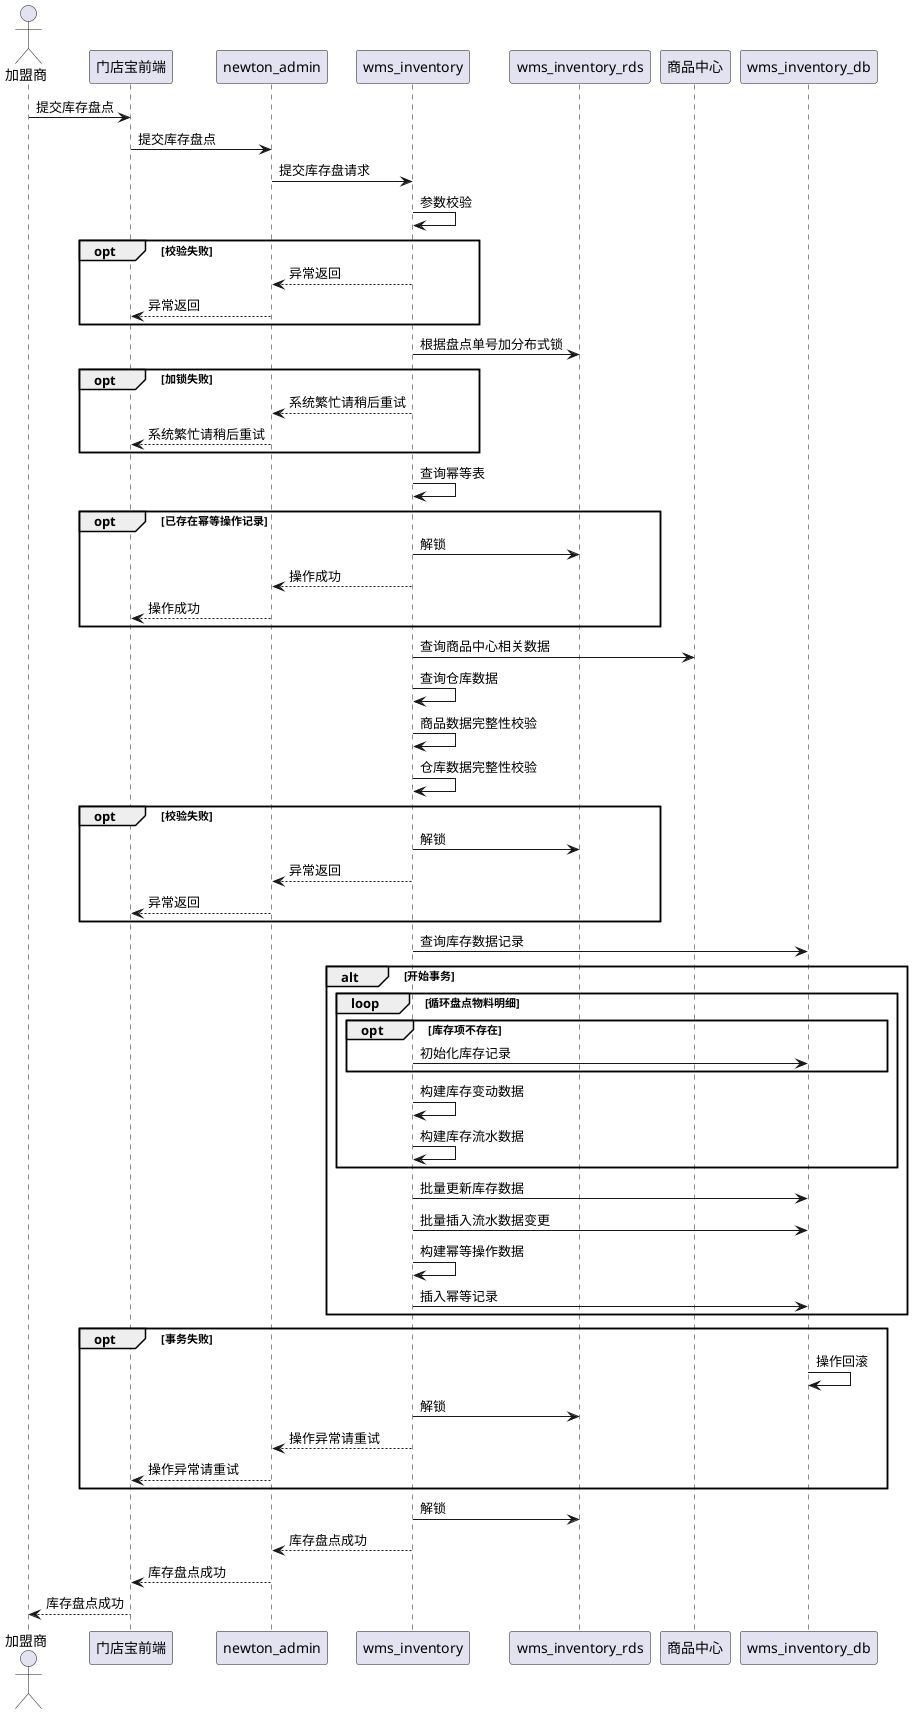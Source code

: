 @startuml
actor 加盟商
加盟商 -> 门店宝前端: 提交库存盘点
门店宝前端 -> newton_admin: 提交库存盘点
newton_admin -> wms_inventory: 提交库存盘请求
wms_inventory -> wms_inventory: 参数校验
opt 校验失败
wms_inventory --> newton_admin: 异常返回
newton_admin --> 门店宝前端: 异常返回
end
wms_inventory -> wms_inventory_rds: 根据盘点单号加分布式锁
opt 加锁失败
wms_inventory --> newton_admin: 系统繁忙请稍后重试
newton_admin --> 门店宝前端: 系统繁忙请稍后重试
end
wms_inventory -> wms_inventory: 查询幂等表
opt 已存在幂等操作记录
wms_inventory -> wms_inventory_rds: 解锁
wms_inventory --> newton_admin: 操作成功
newton_admin --> 门店宝前端: 操作成功
end
wms_inventory -> 商品中心: 查询商品中心相关数据
wms_inventory -> wms_inventory: 查询仓库数据
wms_inventory -> wms_inventory: 商品数据完整性校验
wms_inventory -> wms_inventory: 仓库数据完整性校验
opt 校验失败
wms_inventory -> wms_inventory_rds: 解锁
wms_inventory --> newton_admin: 异常返回
newton_admin --> 门店宝前端: 异常返回
end
wms_inventory -> wms_inventory_db: 查询库存数据记录
alt 开始事务
loop 循环盘点物料明细
opt 库存项不存在
wms_inventory -> wms_inventory_db: 初始化库存记录
end
wms_inventory -> wms_inventory: 构建库存变动数据
wms_inventory -> wms_inventory: 构建库存流水数据
end
wms_inventory -> wms_inventory_db: 批量更新库存数据
wms_inventory -> wms_inventory_db: 批量插入流水数据变更
wms_inventory -> wms_inventory: 构建幂等操作数据
wms_inventory -> wms_inventory_db: 插入幂等记录
end
opt 事务失败
wms_inventory_db -> wms_inventory_db: 操作回滚
wms_inventory -> wms_inventory_rds: 解锁
wms_inventory --> newton_admin: 操作异常请重试
newton_admin --> 门店宝前端: 操作异常请重试
end
wms_inventory -> wms_inventory_rds: 解锁
wms_inventory --> newton_admin: 库存盘点成功
newton_admin --> 门店宝前端: 库存盘点成功
门店宝前端 --> 加盟商: 库存盘点成功
@enduml
